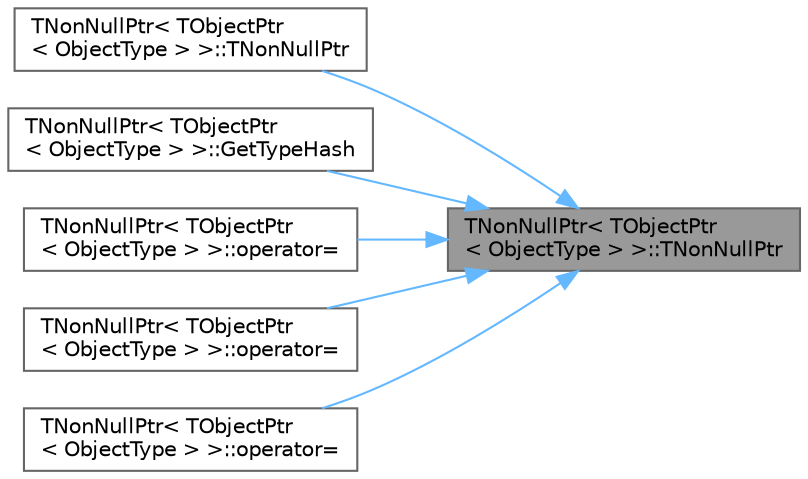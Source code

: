 digraph "TNonNullPtr&lt; TObjectPtr&lt; ObjectType &gt; &gt;::TNonNullPtr"
{
 // INTERACTIVE_SVG=YES
 // LATEX_PDF_SIZE
  bgcolor="transparent";
  edge [fontname=Helvetica,fontsize=10,labelfontname=Helvetica,labelfontsize=10];
  node [fontname=Helvetica,fontsize=10,shape=box,height=0.2,width=0.4];
  rankdir="RL";
  Node1 [id="Node000001",label="TNonNullPtr\< TObjectPtr\l\< ObjectType \> \>::TNonNullPtr",height=0.2,width=0.4,color="gray40", fillcolor="grey60", style="filled", fontcolor="black",tooltip=" "];
  Node1 -> Node2 [id="edge1_Node000001_Node000002",dir="back",color="steelblue1",style="solid",tooltip=" "];
  Node2 [id="Node000002",label="TNonNullPtr\< TObjectPtr\l\< ObjectType \> \>::TNonNullPtr",height=0.2,width=0.4,color="grey40", fillcolor="white", style="filled",URL="$de/db2/classTNonNullPtr_3_01TObjectPtr_3_01ObjectType_01_4_01_4.html#a126d940749b83817f0edd80ed476f2aa",tooltip="Constructs a non-null pointer from another non-null pointer."];
  Node1 -> Node3 [id="edge2_Node000001_Node000003",dir="back",color="steelblue1",style="solid",tooltip=" "];
  Node3 [id="Node000003",label="TNonNullPtr\< TObjectPtr\l\< ObjectType \> \>::GetTypeHash",height=0.2,width=0.4,color="grey40", fillcolor="white", style="filled",URL="$de/db2/classTNonNullPtr_3_01TObjectPtr_3_01ObjectType_01_4_01_4.html#a4654245c427e7034f5a3e579b0351d5e",tooltip=" "];
  Node1 -> Node4 [id="edge3_Node000001_Node000004",dir="back",color="steelblue1",style="solid",tooltip=" "];
  Node4 [id="Node000004",label="TNonNullPtr\< TObjectPtr\l\< ObjectType \> \>::operator=",height=0.2,width=0.4,color="grey40", fillcolor="white", style="filled",URL="$de/db2/classTNonNullPtr_3_01TObjectPtr_3_01ObjectType_01_4_01_4.html#a45bf17097ccf9cd1f4193cf7007b6ce5",tooltip="Assignment operator taking another TNonNullPtr."];
  Node1 -> Node5 [id="edge4_Node000001_Node000005",dir="back",color="steelblue1",style="solid",tooltip=" "];
  Node5 [id="Node000005",label="TNonNullPtr\< TObjectPtr\l\< ObjectType \> \>::operator=",height=0.2,width=0.4,color="grey40", fillcolor="white", style="filled",URL="$de/db2/classTNonNullPtr_3_01TObjectPtr_3_01ObjectType_01_4_01_4.html#af6d55855a7311abd6bacbe0987f546c5",tooltip="Assignment operator taking a pointer."];
  Node1 -> Node6 [id="edge5_Node000001_Node000006",dir="back",color="steelblue1",style="solid",tooltip=" "];
  Node6 [id="Node000006",label="TNonNullPtr\< TObjectPtr\l\< ObjectType \> \>::operator=",height=0.2,width=0.4,color="grey40", fillcolor="white", style="filled",URL="$de/db2/classTNonNullPtr_3_01TObjectPtr_3_01ObjectType_01_4_01_4.html#a7cd2e7a15c347ba0bc3f72df34c53ce4",tooltip="Assignment operator taking a nullptr - not allowed."];
}
